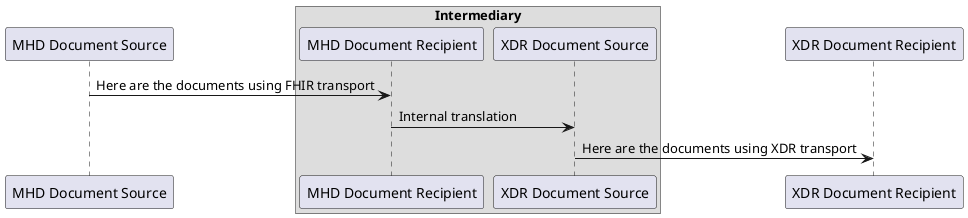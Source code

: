 @startuml
Participant "MHD Document Source" as M_D_S
box "Intermediary" 
Participant "MHD Document Recipient" as M_D_R
Participant "XDR Document Source" as X_D_S
end box
Participant "XDR Document Recipient" as X_D_R
M_D_S -> M_D_R : Here are the documents using FHIR transport
M_D_R -> X_D_S : Internal translation
X_D_S -> X_D_R: Here are the documents using XDR transport
@enduml